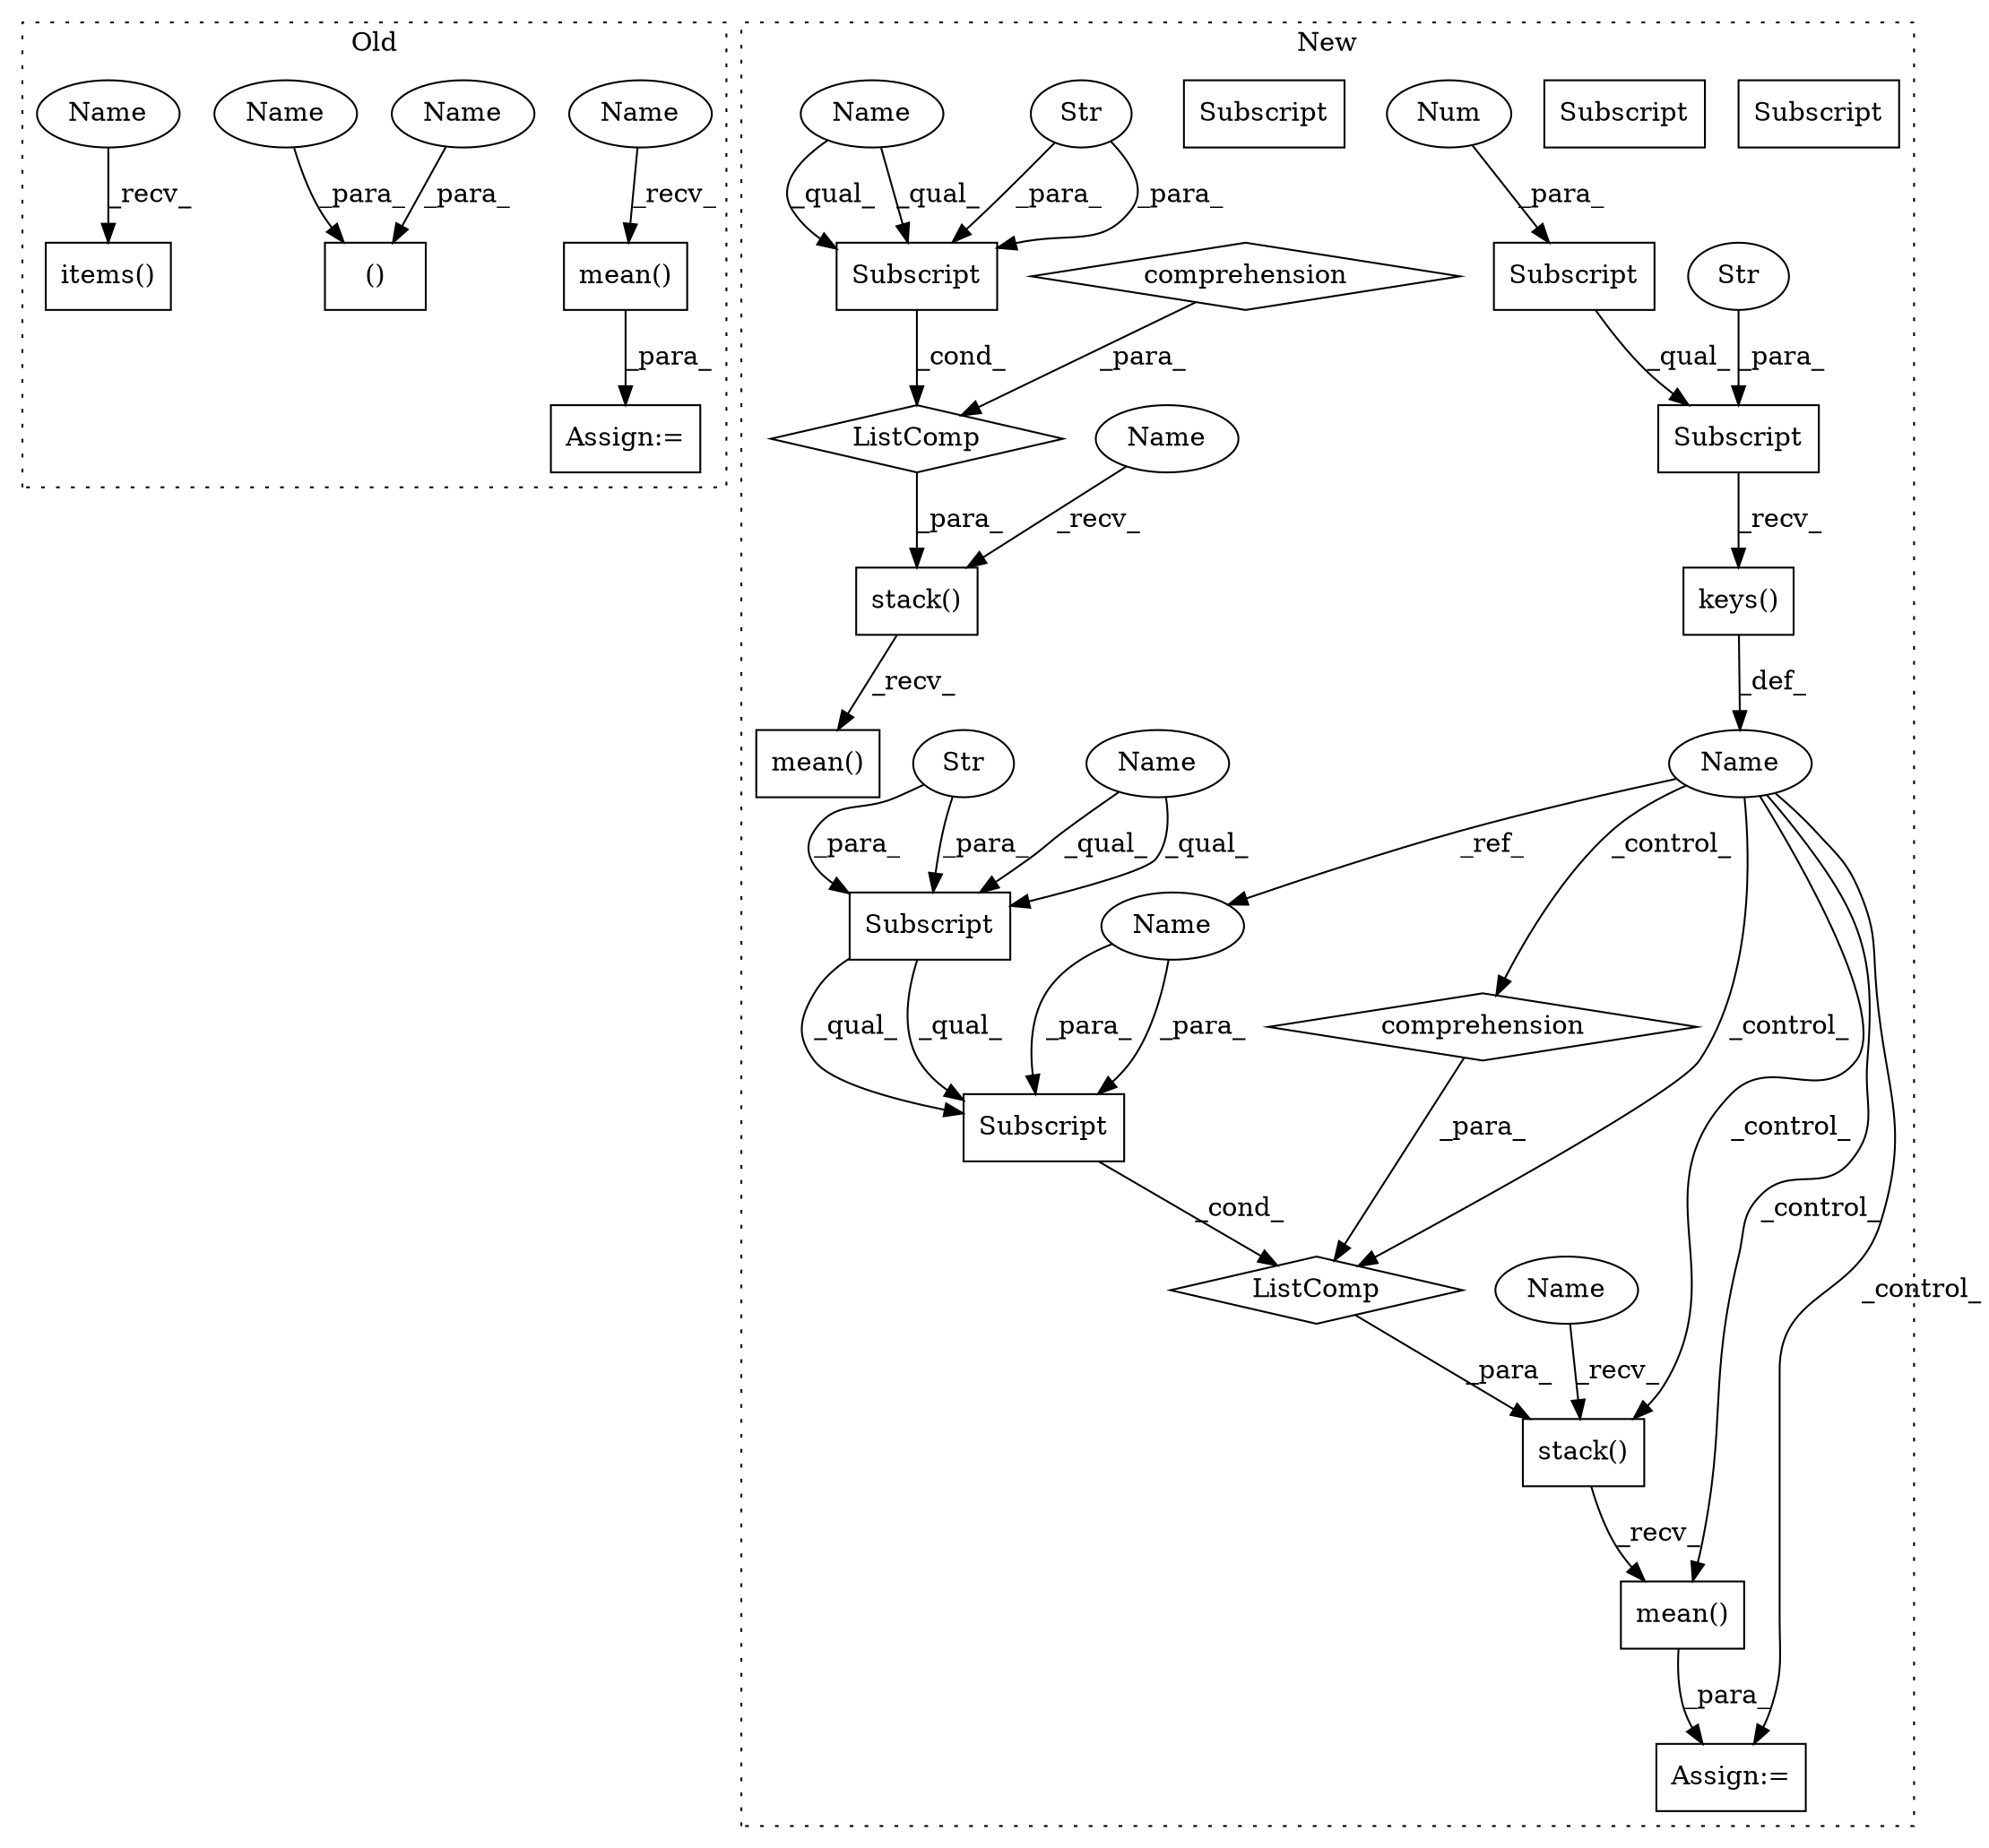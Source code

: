 digraph G {
subgraph cluster0 {
1 [label="mean()" a="75" s="2048" l="17" shape="box"];
5 [label="Assign:=" a="68" s="2045" l="3" shape="box"];
23 [label="()" a="54" s="1998" l="20" shape="box"];
24 [label="items()" a="75" s="2173" l="26" shape="box"];
26 [label="Name" a="87" s="2048" l="10" shape="ellipse"];
27 [label="Name" a="87" s="1988" l="10" shape="ellipse"];
35 [label="Name" a="87" s="2000" l="18" shape="ellipse"];
36 [label="Name" a="87" s="2173" l="18" shape="ellipse"];
label = "Old";
style="dotted";
}
subgraph cluster1 {
2 [label="ListComp" a="106" s="2367" l="61" shape="diamond"];
3 [label="comprehension" a="45" s="2397" l="3" shape="diamond"];
4 [label="Assign:=" a="68" s="2352" l="3" shape="box"];
6 [label="mean()" a="75" s="2355" l="81" shape="box"];
7 [label="Subscript" a="63" s="2368,0" l="23,0" shape="box"];
8 [label="Str" a="66" s="2370" l="20" shape="ellipse"];
9 [label="Subscript" a="63" s="2368,0" l="28,0" shape="box"];
10 [label="Name" a="87" s="2274" l="3" shape="ellipse"];
11 [label="keys()" a="75" s="2281" l="53" shape="box"];
12 [label="Subscript" a="63" s="2281,0" l="46,0" shape="box"];
13 [label="Str" a="66" s="2306" l="20" shape="ellipse"];
14 [label="Subscript" a="63" s="2281,0" l="24,0" shape="box"];
15 [label="Num" a="76" s="2303" l="1" shape="ellipse"];
16 [label="stack()" a="75" s="2355,2428" l="12,1" shape="box"];
17 [label="stack()" a="75" s="2119,2173" l="12,1" shape="box"];
18 [label="ListComp" a="106" s="2131" l="42" shape="diamond"];
19 [label="Subscript" a="63" s="2132,0" l="9,0" shape="box"];
20 [label="Str" a="66" s="2134" l="6" shape="ellipse"];
21 [label="mean()" a="75" s="2119" l="62" shape="box"];
22 [label="comprehension" a="45" s="2142" l="3" shape="diamond"];
25 [label="Name" a="87" s="2392" l="3" shape="ellipse"];
28 [label="Name" a="87" s="2132" l="1" shape="ellipse"];
29 [label="Subscript" a="63" s="2132,0" l="9,0" shape="box"];
30 [label="Name" a="87" s="2368" l="1" shape="ellipse"];
31 [label="Subscript" a="63" s="2368,0" l="23,0" shape="box"];
32 [label="Subscript" a="63" s="2368,0" l="28,0" shape="box"];
33 [label="Name" a="87" s="2355" l="5" shape="ellipse"];
34 [label="Name" a="87" s="2119" l="5" shape="ellipse"];
label = "New";
style="dotted";
}
1 -> 5 [label="_para_"];
2 -> 16 [label="_para_"];
3 -> 2 [label="_para_"];
6 -> 4 [label="_para_"];
8 -> 31 [label="_para_"];
8 -> 31 [label="_para_"];
10 -> 6 [label="_control_"];
10 -> 3 [label="_control_"];
10 -> 25 [label="_ref_"];
10 -> 4 [label="_control_"];
10 -> 16 [label="_control_"];
10 -> 2 [label="_control_"];
11 -> 10 [label="_def_"];
12 -> 11 [label="_recv_"];
13 -> 12 [label="_para_"];
14 -> 12 [label="_qual_"];
15 -> 14 [label="_para_"];
16 -> 6 [label="_recv_"];
17 -> 21 [label="_recv_"];
18 -> 17 [label="_para_"];
20 -> 29 [label="_para_"];
20 -> 29 [label="_para_"];
22 -> 18 [label="_para_"];
25 -> 32 [label="_para_"];
25 -> 32 [label="_para_"];
26 -> 1 [label="_recv_"];
27 -> 23 [label="_para_"];
28 -> 29 [label="_qual_"];
28 -> 29 [label="_qual_"];
29 -> 18 [label="_cond_"];
30 -> 31 [label="_qual_"];
30 -> 31 [label="_qual_"];
31 -> 32 [label="_qual_"];
31 -> 32 [label="_qual_"];
32 -> 2 [label="_cond_"];
33 -> 16 [label="_recv_"];
34 -> 17 [label="_recv_"];
35 -> 23 [label="_para_"];
36 -> 24 [label="_recv_"];
}